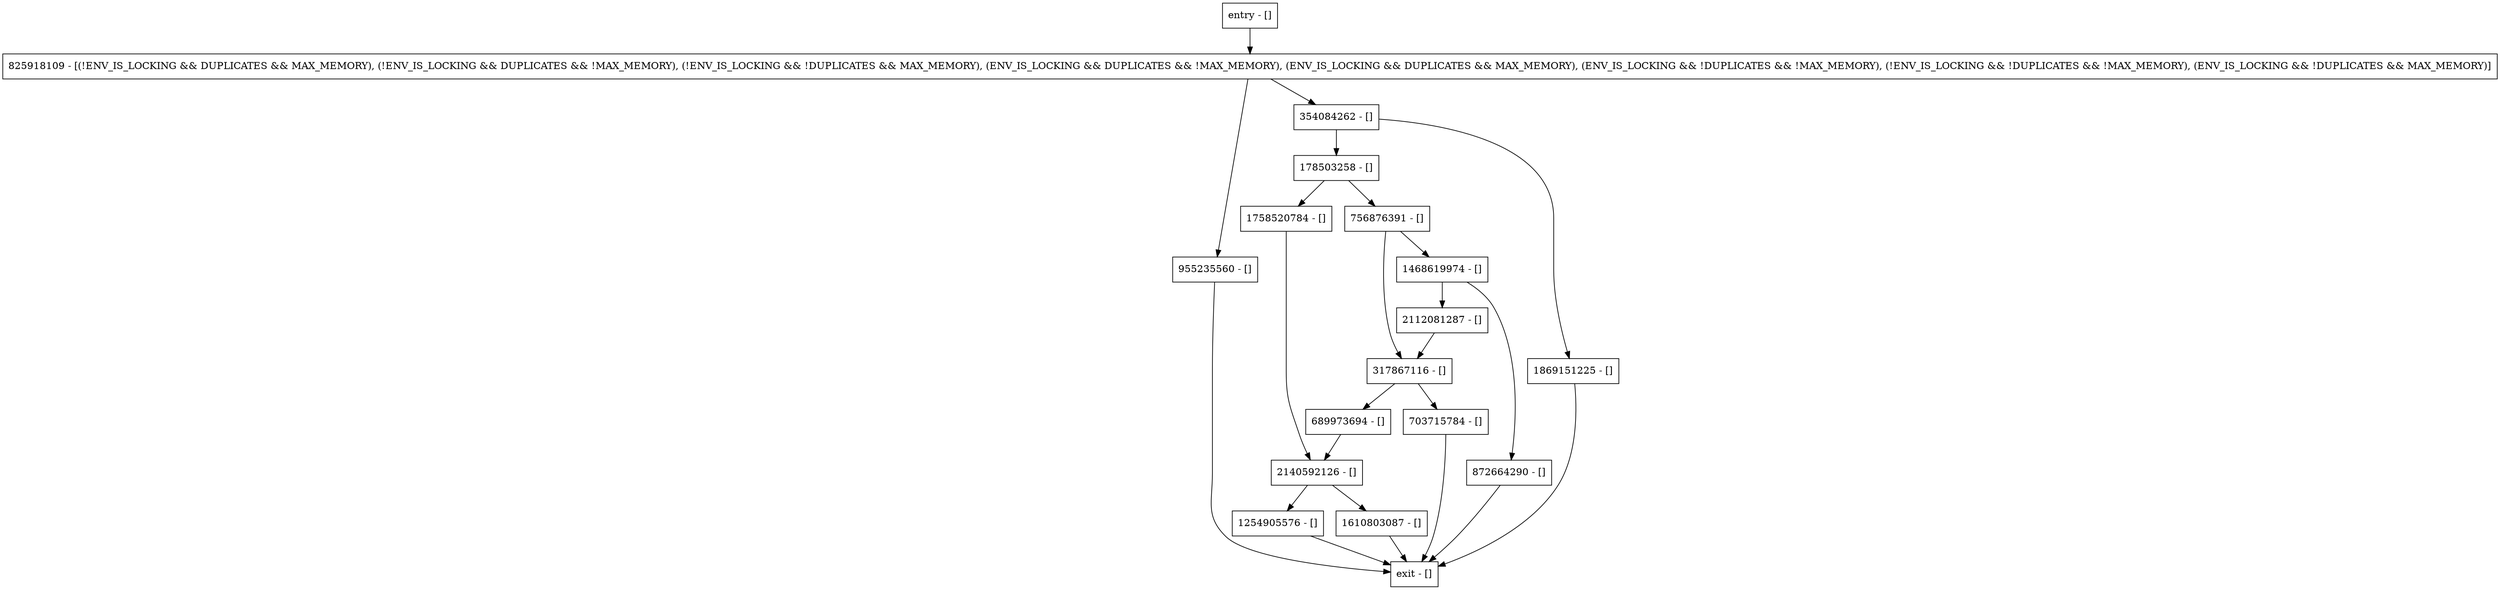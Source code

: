 digraph setLsnInternal {
node [shape=record];
317867116 [label="317867116 - []"];
703715784 [label="703715784 - []"];
689973694 [label="689973694 - []"];
1254905576 [label="1254905576 - []"];
2140592126 [label="2140592126 - []"];
955235560 [label="955235560 - []"];
178503258 [label="178503258 - []"];
1758520784 [label="1758520784 - []"];
354084262 [label="354084262 - []"];
872664290 [label="872664290 - []"];
entry [label="entry - []"];
exit [label="exit - []"];
1610803087 [label="1610803087 - []"];
1468619974 [label="1468619974 - []"];
1869151225 [label="1869151225 - []"];
825918109 [label="825918109 - [(!ENV_IS_LOCKING && DUPLICATES && MAX_MEMORY), (!ENV_IS_LOCKING && DUPLICATES && !MAX_MEMORY), (!ENV_IS_LOCKING && !DUPLICATES && MAX_MEMORY), (ENV_IS_LOCKING && DUPLICATES && !MAX_MEMORY), (ENV_IS_LOCKING && DUPLICATES && MAX_MEMORY), (ENV_IS_LOCKING && !DUPLICATES && !MAX_MEMORY), (!ENV_IS_LOCKING && !DUPLICATES && !MAX_MEMORY), (ENV_IS_LOCKING && !DUPLICATES && MAX_MEMORY)]"];
756876391 [label="756876391 - []"];
2112081287 [label="2112081287 - []"];
entry;
exit;
317867116 -> 703715784;
317867116 -> 689973694;
703715784 -> exit;
689973694 -> 2140592126;
1254905576 -> exit;
2140592126 -> 1254905576;
2140592126 -> 1610803087;
955235560 -> exit;
178503258 -> 1758520784;
178503258 -> 756876391;
1758520784 -> 2140592126;
354084262 -> 1869151225;
354084262 -> 178503258;
872664290 -> exit;
entry -> 825918109;
1610803087 -> exit;
1468619974 -> 2112081287;
1468619974 -> 872664290;
1869151225 -> exit;
825918109 -> 955235560;
825918109 -> 354084262;
756876391 -> 317867116;
756876391 -> 1468619974;
2112081287 -> 317867116;
}
